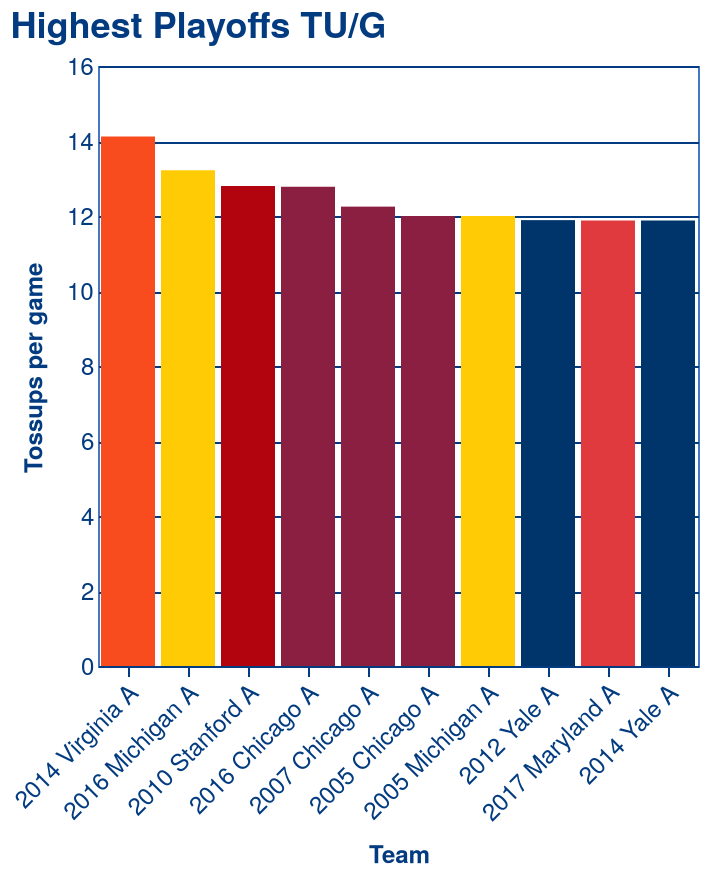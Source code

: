 {
  "$schema": "https://vega.github.io/schema/vega-lite/v5.json",
  "config": {
    "axisX": {
      "domain": true,
      "domainColor": "#023B7F",
      "domainWidth": 1,
      "grid": false,
      "labelAngle": 0,
      "labelColor": "#023B7F",
      "labelFont": "Helvetica Neue",
      "labelFontSize": 12,
      "tickColor": "#023B7F",
      "titleColor": "#023B7F",
      "titleFont": "Helvetica Neue",
      "titleFontSize": 12,
      "titlePadding": 10
    },
    "axisY": {
      "domain": false,
      "grid": true,
      "gridColor": "#023B7F",
      "gridWidth": 1,
      "labelAngle": 0,
      "labelColor": "#023B7F",
      "labelFont": "Helvetica Neue",
      "labelFontSize": 12,
      "ticks": false,
      "titleColor": "#023B7F",
      "titleFont": "Helvetica Neue",
      "titleFontSize": 12,
      "titlePadding": 10
    },
    "mark": {
      "color": "#4279C1",
      "fill": "#7EB7FD"
    },
    "title": {
      "anchor": "start",
      "color": "#023B7F",
      "font": "Helvetica Neue",
      "fontSize": 18
    },
    "view": {
      "height": 300,
      "stroke": "#4279C1",
      "width": 300
    }
  },
  "data": {
    "name": "data-314d033ea60ee6a7a61f9c745c917044"
  },
  "datasets": {
    "data-314d033ea60ee6a7a61f9c745c917044": [
      {
        "team": "Virginia A",
        "team_tournament": "2014 Virginia A",
        "tournament": "ACF Nationals 2014",
        "tupg": 14.12
      },
      {
        "team": "Michigan A",
        "team_tournament": "2016 Michigan A",
        "tournament": "ACF Nationals 2016",
        "tupg": 13.22
      },
      {
        "team": "Stanford A",
        "team_tournament": "2010 Stanford A",
        "tournament": "ACF Nationals 2010",
        "tupg": 12.8
      },
      {
        "team": "Chicago A",
        "team_tournament": "2016 Chicago A",
        "tournament": "ACF Nationals 2016",
        "tupg": 12.78
      },
      {
        "team": "Chicago A",
        "team_tournament": "2007 Chicago A",
        "tournament": "ACF Nationals 2007",
        "tupg": 12.25
      },
      {
        "team": "Chicago A",
        "team_tournament": "2005 Chicago A",
        "tournament": "ACF Nationals 2005",
        "tupg": 12.0
      },
      {
        "team": "Michigan A",
        "team_tournament": "2005 Michigan A",
        "tournament": "ACF Nationals 2005",
        "tupg": 12.0
      },
      {
        "team": "Yale A",
        "team_tournament": "2012 Yale A",
        "tournament": "ACF Nationals 2012",
        "tupg": 11.89
      },
      {
        "team": "Maryland A",
        "team_tournament": "2017 Maryland A",
        "tournament": "ACF Nationals 2017",
        "tupg": 11.88
      },
      {
        "team": "Yale A",
        "team_tournament": "2014 Yale A",
        "tournament": "ACF Nationals 2014",
        "tupg": 11.88
      }
    ]
  },
  "encoding": {
    "fill": {
      "field": "team",
      "legend": null,
      "scale": {
        "domain": [
          "Virginia A",
          "Chicago A",
          "Michigan A",
          "Yale A",
          "Stanford A",
          "Maryland A"
        ],
        "range": [
          "#F84C1E",
          "#8B1F41",
          "#FFCB05",
          "#00356B",
          "#B1040E",
          "#E03A3E"
        ]
      },
      "title": "Team",
      "type": "nominal"
    },
    "tooltip": [
      {
        "field": "team",
        "type": "nominal"
      },
      {
        "field": "tournament",
        "type": "nominal"
      },
      {
        "field": "tupg",
        "type": "quantitative"
      }
    ],
    "x": {
      "axis": {
        "labelAngle": 315
      },
      "field": "team_tournament",
      "sort": [
        "ppg"
      ],
      "title": "Team",
      "type": "nominal"
    },
    "y": {
      "field": "tupg",
      "title": "Tossups per game",
      "type": "quantitative"
    }
  },
  "mark": "bar",
  "title": "Highest Playoffs TU/G"
}